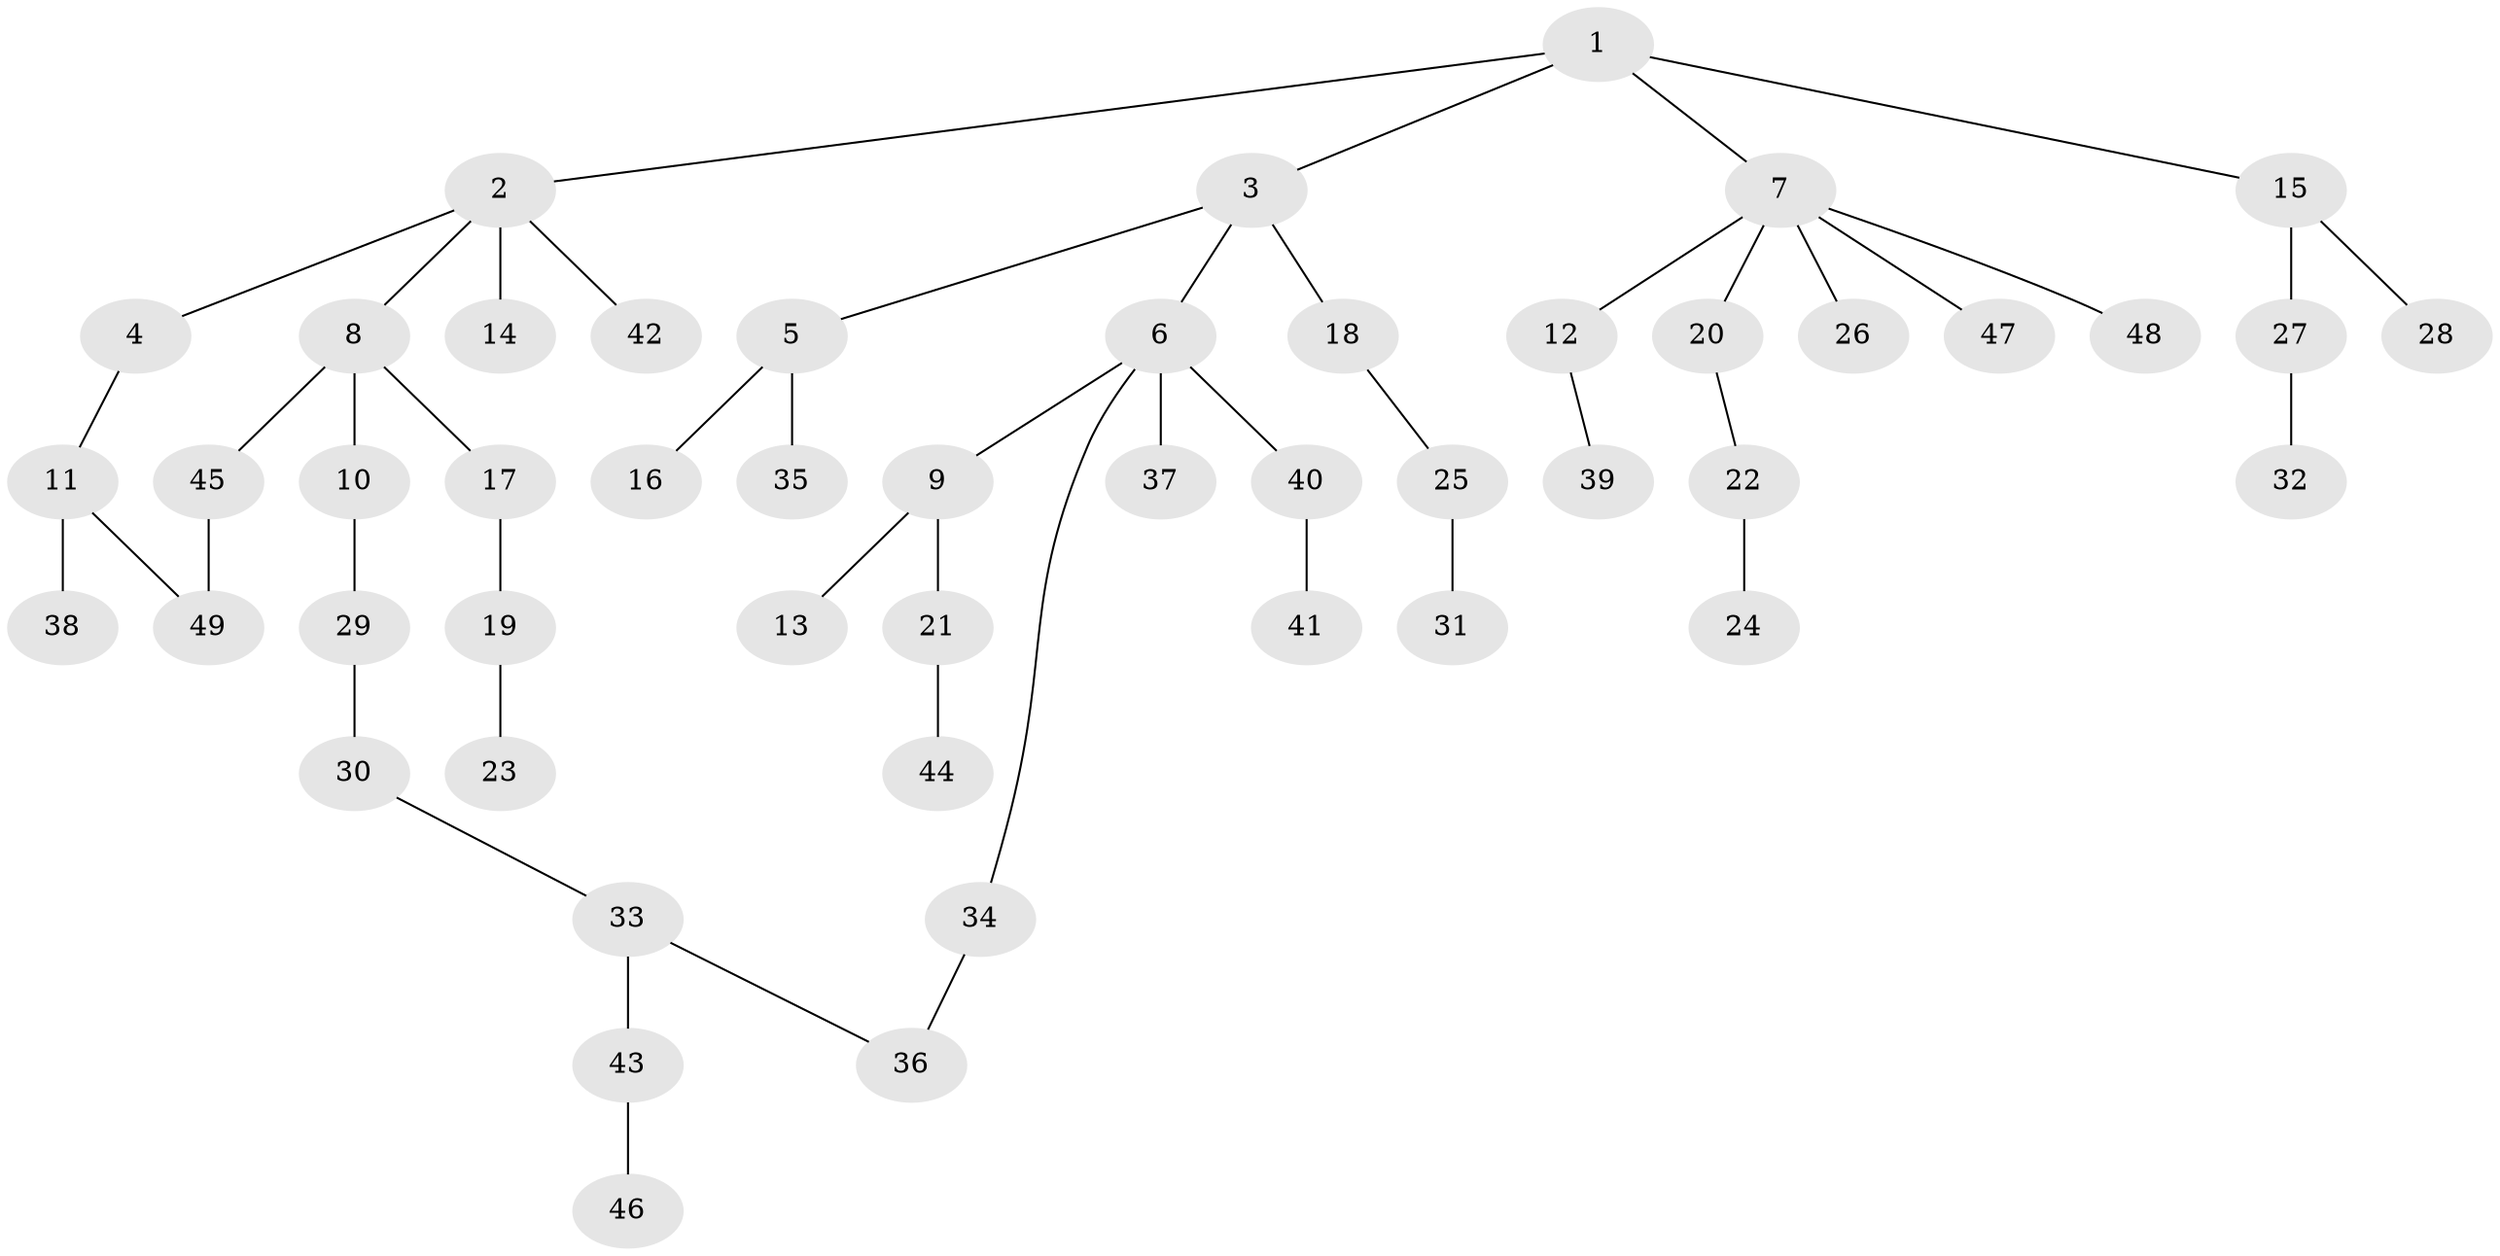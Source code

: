 // original degree distribution, {5: 0.029411764705882353, 6: 0.029411764705882353, 4: 0.04411764705882353, 3: 0.14705882352941177, 7: 0.014705882352941176, 2: 0.25, 1: 0.4852941176470588}
// Generated by graph-tools (version 1.1) at 2025/49/03/04/25 22:49:12]
// undirected, 49 vertices, 50 edges
graph export_dot {
  node [color=gray90,style=filled];
  1;
  2;
  3;
  4;
  5;
  6;
  7;
  8;
  9;
  10;
  11;
  12;
  13;
  14;
  15;
  16;
  17;
  18;
  19;
  20;
  21;
  22;
  23;
  24;
  25;
  26;
  27;
  28;
  29;
  30;
  31;
  32;
  33;
  34;
  35;
  36;
  37;
  38;
  39;
  40;
  41;
  42;
  43;
  44;
  45;
  46;
  47;
  48;
  49;
  1 -- 2 [weight=1.0];
  1 -- 3 [weight=1.0];
  1 -- 7 [weight=1.0];
  1 -- 15 [weight=1.0];
  2 -- 4 [weight=1.0];
  2 -- 8 [weight=1.0];
  2 -- 14 [weight=1.0];
  2 -- 42 [weight=1.0];
  3 -- 5 [weight=1.0];
  3 -- 6 [weight=1.0];
  3 -- 18 [weight=1.0];
  4 -- 11 [weight=1.0];
  5 -- 16 [weight=1.0];
  5 -- 35 [weight=1.0];
  6 -- 9 [weight=1.0];
  6 -- 34 [weight=1.0];
  6 -- 37 [weight=1.0];
  6 -- 40 [weight=1.0];
  7 -- 12 [weight=1.0];
  7 -- 20 [weight=1.0];
  7 -- 26 [weight=1.0];
  7 -- 47 [weight=1.0];
  7 -- 48 [weight=1.0];
  8 -- 10 [weight=1.0];
  8 -- 17 [weight=1.0];
  8 -- 45 [weight=1.0];
  9 -- 13 [weight=1.0];
  9 -- 21 [weight=1.0];
  10 -- 29 [weight=1.0];
  11 -- 38 [weight=1.0];
  11 -- 49 [weight=1.0];
  12 -- 39 [weight=1.0];
  15 -- 27 [weight=1.0];
  15 -- 28 [weight=1.0];
  17 -- 19 [weight=1.0];
  18 -- 25 [weight=1.0];
  19 -- 23 [weight=1.0];
  20 -- 22 [weight=1.0];
  21 -- 44 [weight=1.0];
  22 -- 24 [weight=1.0];
  25 -- 31 [weight=1.0];
  27 -- 32 [weight=1.0];
  29 -- 30 [weight=1.0];
  30 -- 33 [weight=1.0];
  33 -- 36 [weight=1.0];
  33 -- 43 [weight=1.0];
  34 -- 36 [weight=1.0];
  40 -- 41 [weight=1.0];
  43 -- 46 [weight=1.0];
  45 -- 49 [weight=1.0];
}
